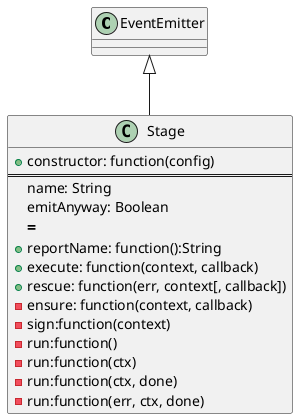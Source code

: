 # stage 

@startuml

Class  EventEmitter

Class Stage {
	+constructor: function(config)
===
	name: String
	emitAnyway: Boolean
===	
	+reportName: function():String
	+execute: function(context, callback)
	+rescue: function(err, context[, callback])
	- ensure: function(context, callback)
	- sign:function(context)
	- run:function()
	- run:function(ctx)
	- run:function(ctx, done)
	- run:function(err, ctx, done)
}

Stage -up-|> EventEmitter

@enduml